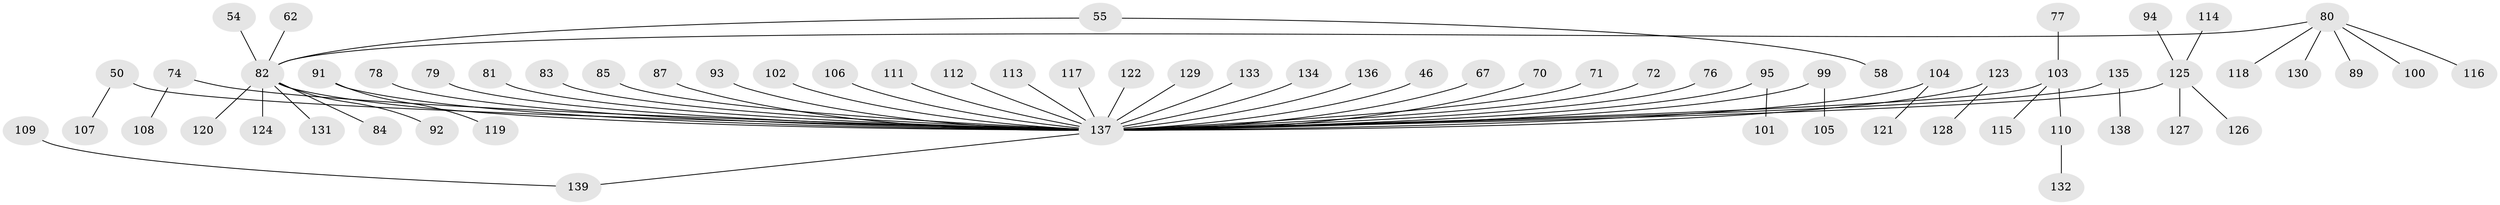 // original degree distribution, {6: 0.02877697841726619, 3: 0.1366906474820144, 4: 0.04316546762589928, 7: 0.007194244604316547, 2: 0.2517985611510791, 5: 0.03597122302158273, 1: 0.49640287769784175}
// Generated by graph-tools (version 1.1) at 2025/56/03/04/25 21:56:43]
// undirected, 69 vertices, 68 edges
graph export_dot {
graph [start="1"]
  node [color=gray90,style=filled];
  46;
  50;
  54;
  55;
  58;
  62;
  67;
  70;
  71;
  72;
  74;
  76;
  77;
  78;
  79;
  80 [super="+60+61"];
  81;
  82 [super="+42+30+73+36"];
  83;
  84;
  85;
  87;
  89;
  91;
  92;
  93;
  94;
  95;
  99;
  100;
  101;
  102;
  103 [super="+13+49"];
  104;
  105;
  106;
  107;
  108;
  109;
  110;
  111;
  112;
  113;
  114;
  115;
  116;
  117;
  118;
  119;
  120;
  121;
  122;
  123;
  124;
  125 [super="+90"];
  126;
  127;
  128;
  129;
  130;
  131;
  132;
  133;
  134;
  135;
  136;
  137 [super="+64+98+68"];
  138;
  139 [super="+66"];
  46 -- 137;
  50 -- 107;
  50 -- 137;
  54 -- 82;
  55 -- 58;
  55 -- 82;
  62 -- 82;
  67 -- 137;
  70 -- 137;
  71 -- 137;
  72 -- 137;
  74 -- 108;
  74 -- 137;
  76 -- 137;
  77 -- 103;
  78 -- 137;
  79 -- 137;
  80 -- 118;
  80 -- 130;
  80 -- 82;
  80 -- 100;
  80 -- 116;
  80 -- 89;
  81 -- 137;
  82 -- 84;
  82 -- 120;
  82 -- 92;
  82 -- 131;
  82 -- 124;
  82 -- 137;
  83 -- 137;
  85 -- 137;
  87 -- 137;
  91 -- 119;
  91 -- 137;
  93 -- 137;
  94 -- 125;
  95 -- 101;
  95 -- 137;
  99 -- 105;
  99 -- 137;
  102 -- 137;
  103 -- 115;
  103 -- 110;
  103 -- 137;
  104 -- 121;
  104 -- 137;
  106 -- 137;
  109 -- 139;
  110 -- 132;
  111 -- 137;
  112 -- 137;
  113 -- 137;
  114 -- 125;
  117 -- 137;
  122 -- 137;
  123 -- 128;
  123 -- 137;
  125 -- 127;
  125 -- 126;
  125 -- 137;
  129 -- 137;
  133 -- 137;
  134 -- 137;
  135 -- 138;
  135 -- 137;
  136 -- 137;
  137 -- 139;
}
